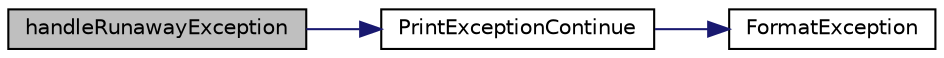 digraph "handleRunawayException"
{
  edge [fontname="Helvetica",fontsize="10",labelfontname="Helvetica",labelfontsize="10"];
  node [fontname="Helvetica",fontsize="10",shape=record];
  rankdir="LR";
  Node14 [label="handleRunawayException",height=0.2,width=0.4,color="black", fillcolor="grey75", style="filled", fontcolor="black"];
  Node14 -> Node15 [color="midnightblue",fontsize="10",style="solid",fontname="Helvetica"];
  Node15 [label="PrintExceptionContinue",height=0.2,width=0.4,color="black", fillcolor="white", style="filled",URL="$df/d2d/util_8cpp.html#a477231880f761159de1567ad6fb98fac"];
  Node15 -> Node16 [color="midnightblue",fontsize="10",style="solid",fontname="Helvetica"];
  Node16 [label="FormatException",height=0.2,width=0.4,color="black", fillcolor="white", style="filled",URL="$df/d2d/util_8cpp.html#a4758c4b8791b61f02cb4cdf67e3e95b6"];
}
